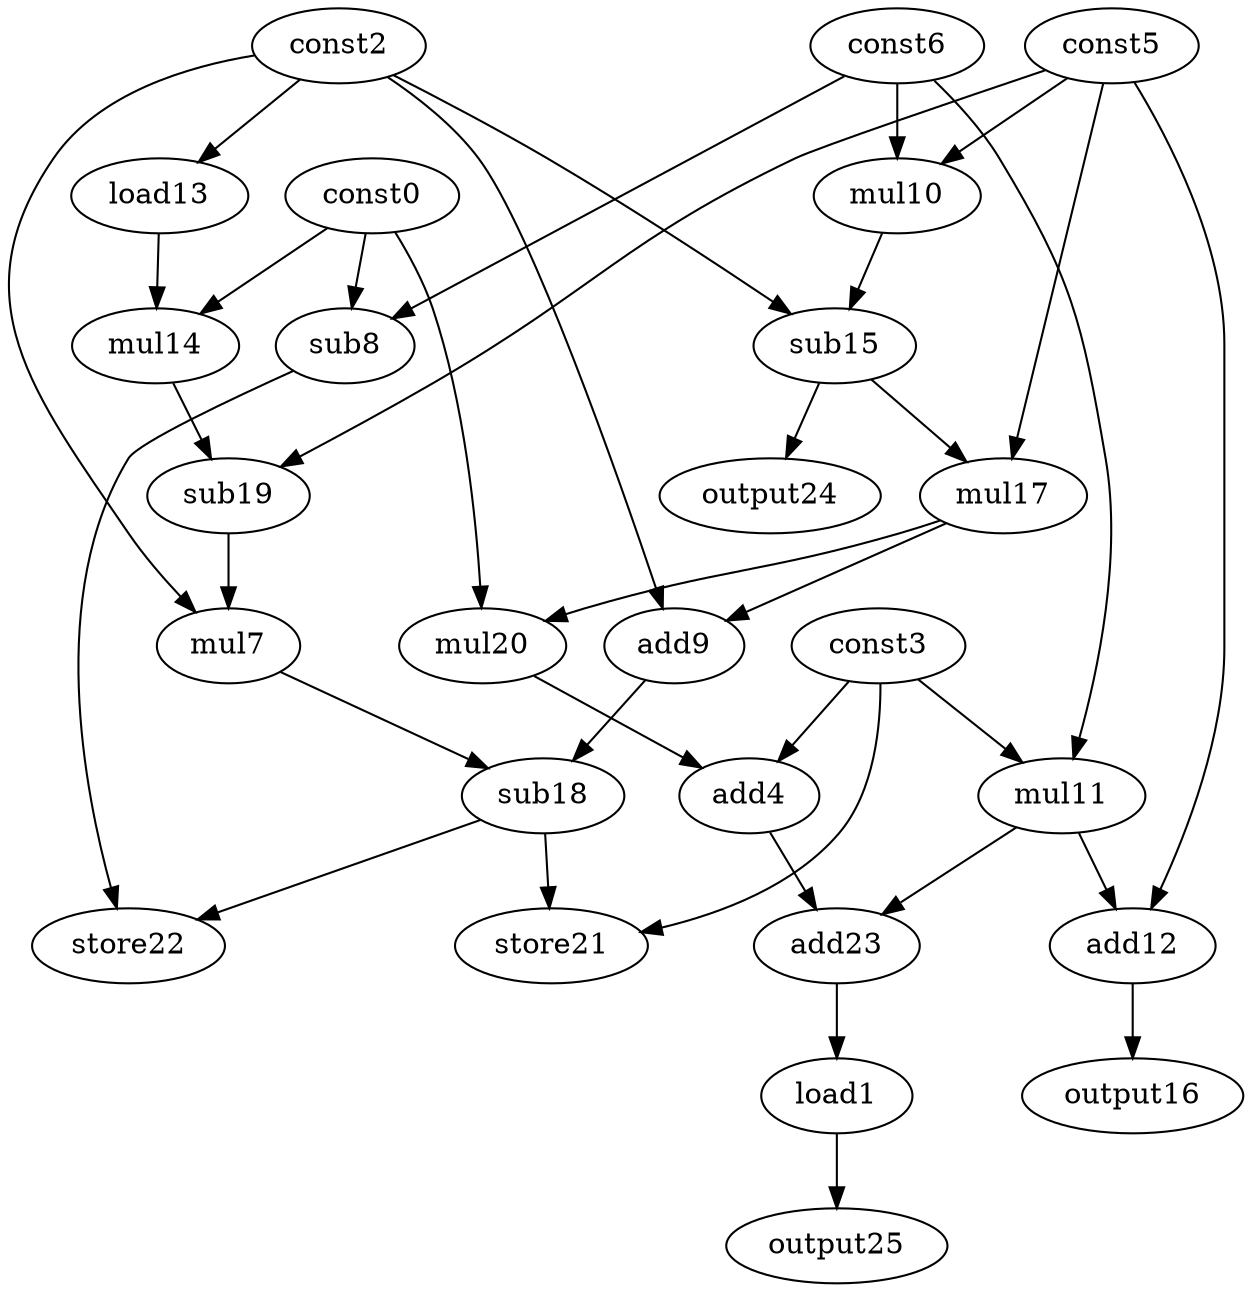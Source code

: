 digraph G { 
const0[opcode=const]; 
load1[opcode=load]; 
const2[opcode=const]; 
const3[opcode=const]; 
add4[opcode=add]; 
const5[opcode=const]; 
const6[opcode=const]; 
mul7[opcode=mul]; 
sub8[opcode=sub]; 
add9[opcode=add]; 
mul10[opcode=mul]; 
mul11[opcode=mul]; 
add12[opcode=add]; 
load13[opcode=load]; 
mul14[opcode=mul]; 
sub15[opcode=sub]; 
output16[opcode=output]; 
mul17[opcode=mul]; 
sub18[opcode=sub]; 
sub19[opcode=sub]; 
mul20[opcode=mul]; 
store21[opcode=store]; 
store22[opcode=store]; 
add23[opcode=add]; 
output24[opcode=output]; 
output25[opcode=output]; 
const0->sub8[operand=0];
const6->sub8[operand=1];
const5->mul10[operand=0];
const6->mul10[operand=1];
const3->mul11[operand=0];
const6->mul11[operand=1];
const2->load13[operand=0];
mul11->add12[operand=0];
const5->add12[operand=1];
const0->mul14[operand=0];
load13->mul14[operand=1];
mul10->sub15[operand=0];
const2->sub15[operand=1];
add12->output16[operand=0];
const5->mul17[operand=0];
sub15->mul17[operand=1];
const5->sub19[operand=0];
mul14->sub19[operand=1];
sub15->output24[operand=0];
const2->mul7[operand=0];
sub19->mul7[operand=1];
mul17->add9[operand=0];
const2->add9[operand=1];
const0->mul20[operand=0];
mul17->mul20[operand=1];
const3->add4[operand=0];
mul20->add4[operand=1];
add9->sub18[operand=0];
mul7->sub18[operand=1];
sub18->store21[operand=0];
const3->store21[operand=1];
sub8->store22[operand=0];
sub18->store22[operand=1];
mul11->add23[operand=0];
add4->add23[operand=1];
add23->load1[operand=0];
load1->output25[operand=0];
}

